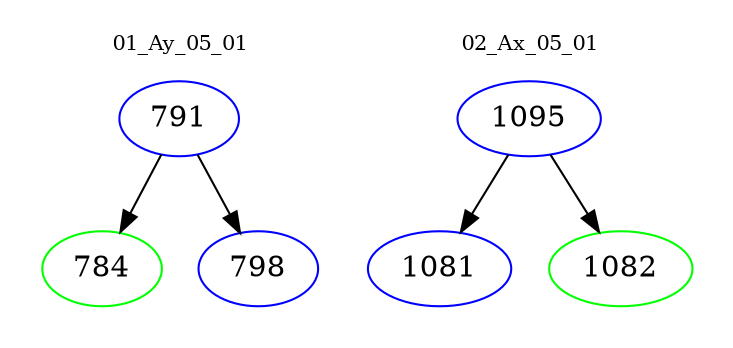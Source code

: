 digraph{
subgraph cluster_0 {
color = white
label = "01_Ay_05_01";
fontsize=10;
T0_791 [label="791", color="blue"]
T0_791 -> T0_784 [color="black"]
T0_784 [label="784", color="green"]
T0_791 -> T0_798 [color="black"]
T0_798 [label="798", color="blue"]
}
subgraph cluster_1 {
color = white
label = "02_Ax_05_01";
fontsize=10;
T1_1095 [label="1095", color="blue"]
T1_1095 -> T1_1081 [color="black"]
T1_1081 [label="1081", color="blue"]
T1_1095 -> T1_1082 [color="black"]
T1_1082 [label="1082", color="green"]
}
}
